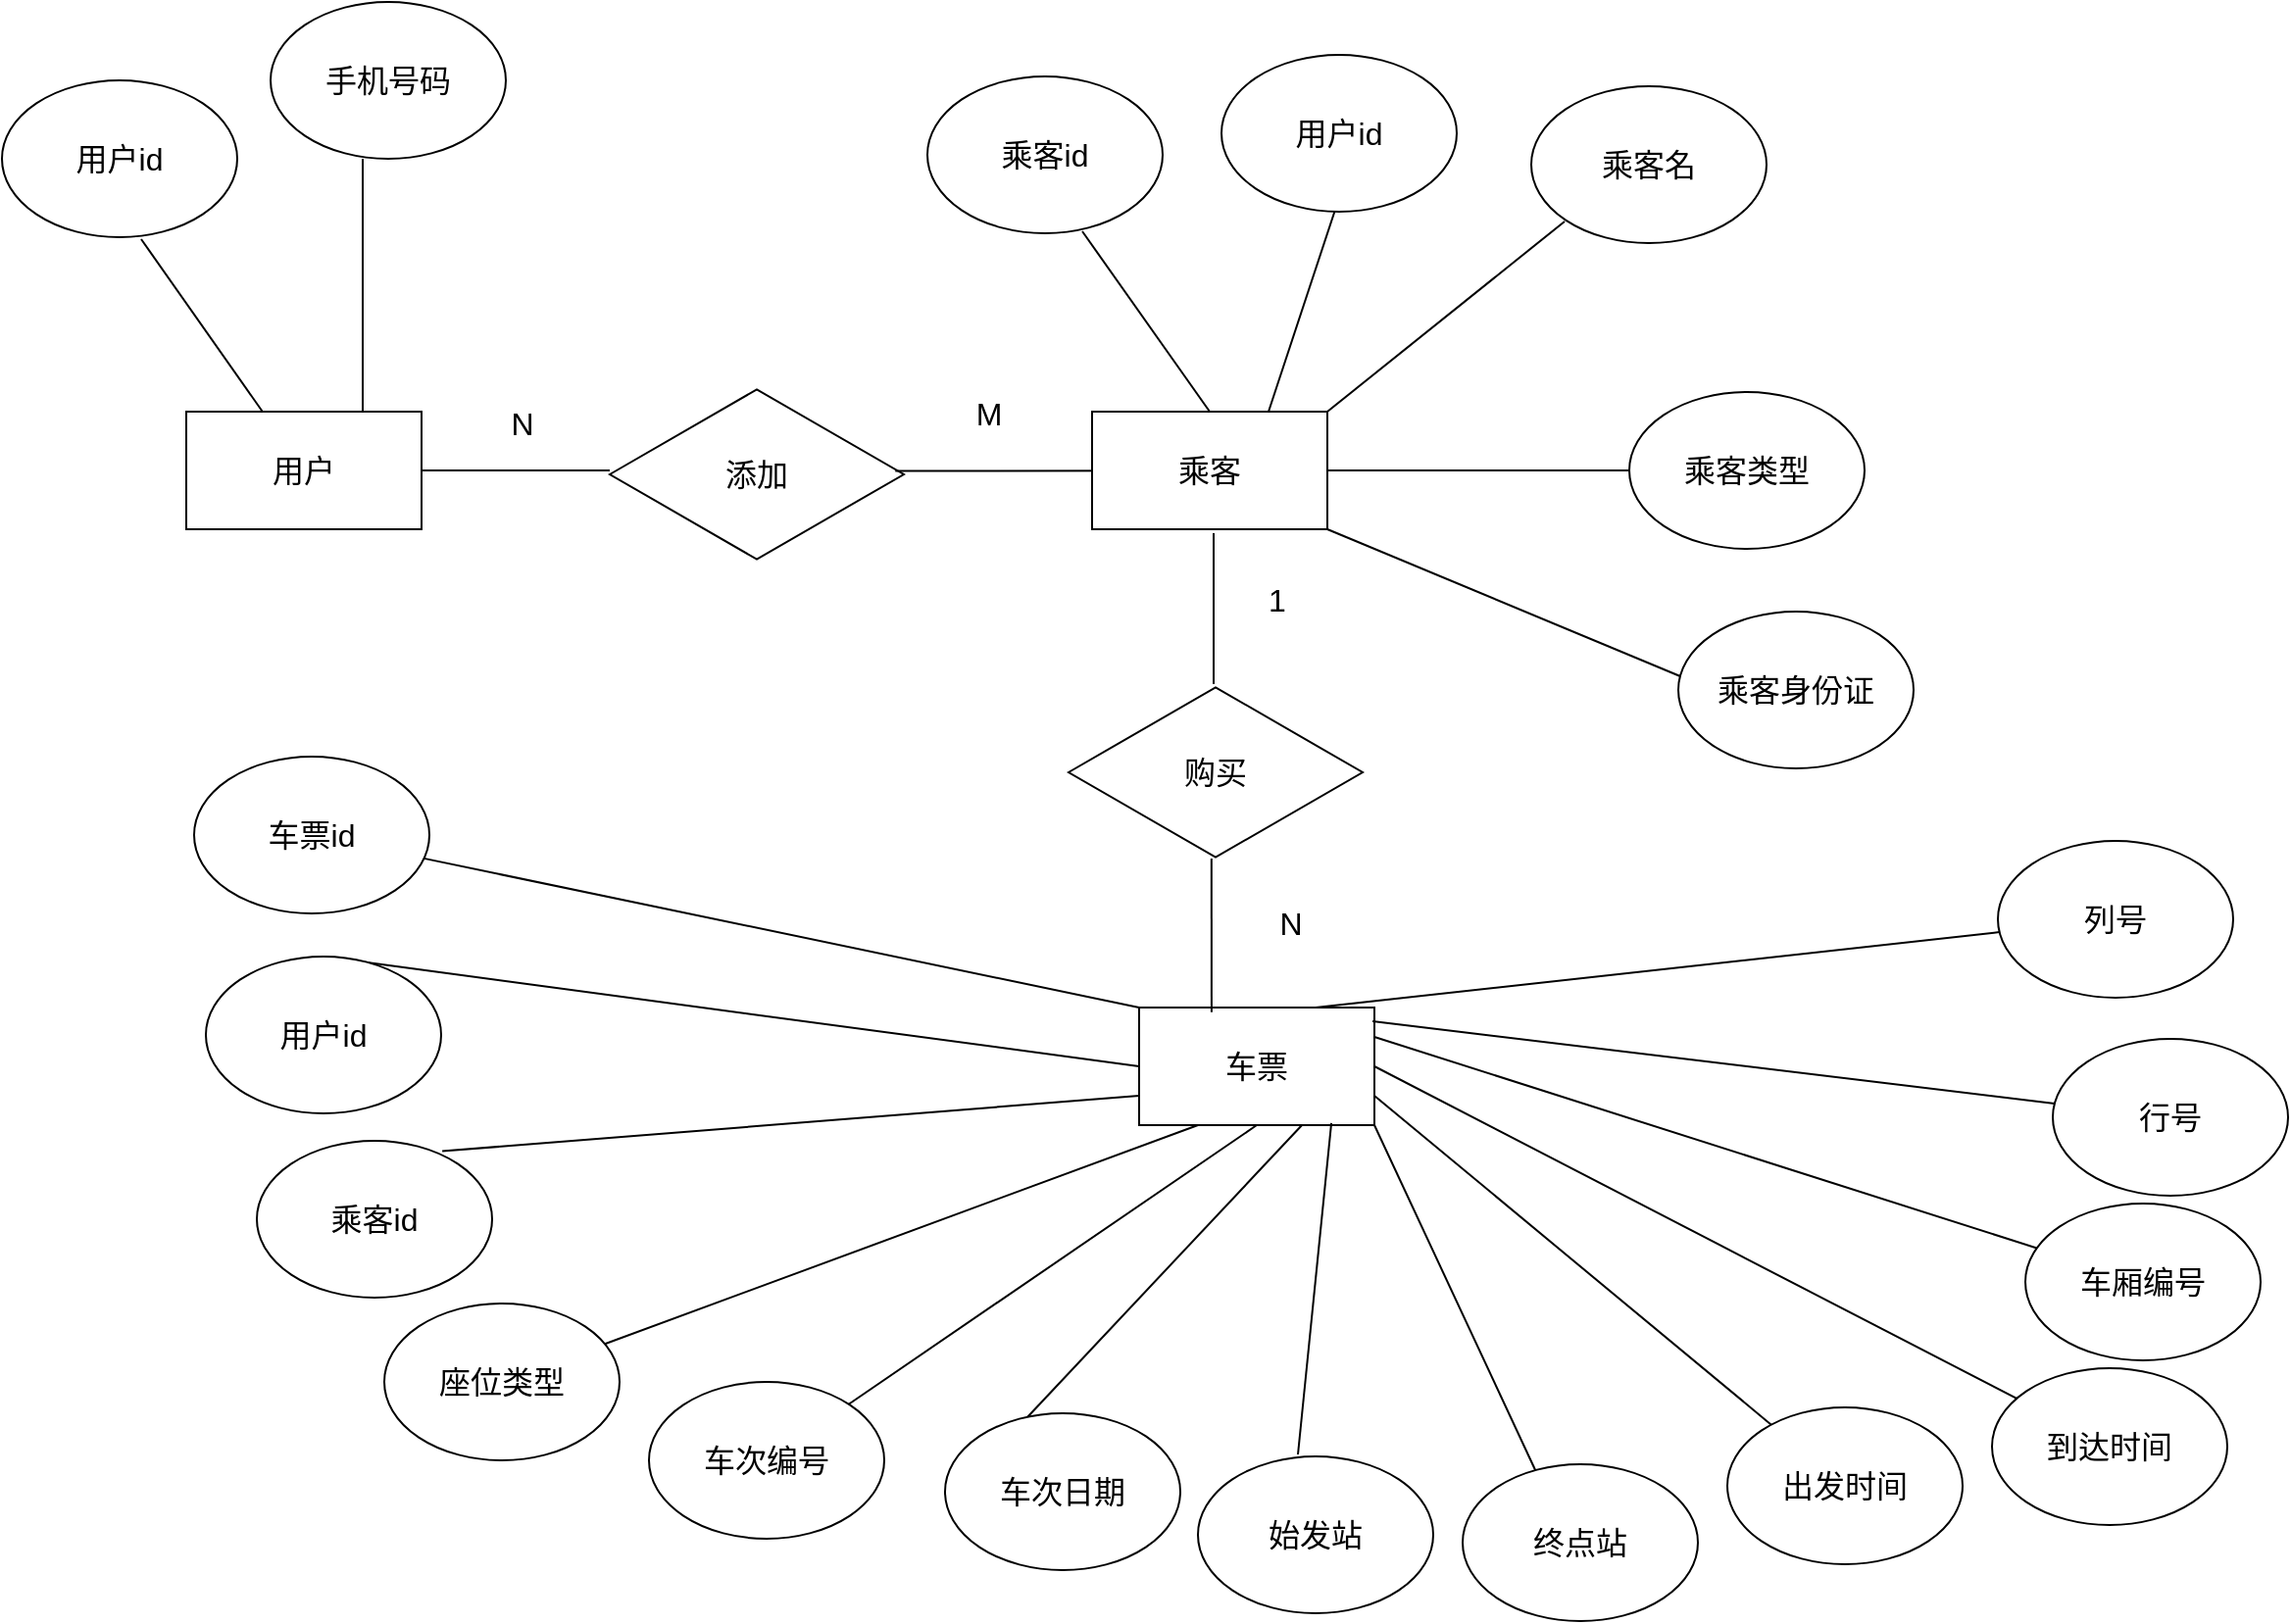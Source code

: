 <mxfile version="24.4.8" type="github">
  <diagram id="R2lEEEUBdFMjLlhIrx00" name="Page-1">
    <mxGraphModel dx="1687" dy="918" grid="0" gridSize="10" guides="1" tooltips="1" connect="1" arrows="1" fold="1" page="1" pageScale="1" pageWidth="3300" pageHeight="4681" math="0" shadow="0" extFonts="Permanent Marker^https://fonts.googleapis.com/css?family=Permanent+Marker">
      <root>
        <mxCell id="0" />
        <mxCell id="1" parent="0" />
        <mxCell id="Yz93wP-5PcGR5My5lY4H-1" value="用户" style="rounded=0;whiteSpace=wrap;html=1;fontSize=16;" vertex="1" parent="1">
          <mxGeometry x="382" y="927" width="120" height="60" as="geometry" />
        </mxCell>
        <mxCell id="Yz93wP-5PcGR5My5lY4H-2" value="" style="endArrow=none;html=1;rounded=0;fontSize=16;" edge="1" parent="1" source="Yz93wP-5PcGR5My5lY4H-1">
          <mxGeometry width="50" height="50" relative="1" as="geometry">
            <mxPoint x="650" y="980" as="sourcePoint" />
            <mxPoint x="359" y="839" as="targetPoint" />
          </mxGeometry>
        </mxCell>
        <mxCell id="Yz93wP-5PcGR5My5lY4H-3" value="用户id" style="ellipse;whiteSpace=wrap;html=1;fontSize=16;" vertex="1" parent="1">
          <mxGeometry x="288" y="758" width="120" height="80" as="geometry" />
        </mxCell>
        <mxCell id="Yz93wP-5PcGR5My5lY4H-4" value="" style="endArrow=none;html=1;rounded=0;exitX=0.75;exitY=0;exitDx=0;exitDy=0;fontSize=16;" edge="1" parent="1" source="Yz93wP-5PcGR5My5lY4H-1">
          <mxGeometry width="50" height="50" relative="1" as="geometry">
            <mxPoint x="431" y="937" as="sourcePoint" />
            <mxPoint x="472" y="798" as="targetPoint" />
          </mxGeometry>
        </mxCell>
        <mxCell id="Yz93wP-5PcGR5My5lY4H-5" value="手机号码" style="ellipse;whiteSpace=wrap;html=1;fontSize=16;" vertex="1" parent="1">
          <mxGeometry x="425" y="718" width="120" height="80" as="geometry" />
        </mxCell>
        <mxCell id="Yz93wP-5PcGR5My5lY4H-9" value="" style="endArrow=none;html=1;rounded=0;exitX=1;exitY=0.5;exitDx=0;exitDy=0;entryX=0;entryY=0.478;entryDx=0;entryDy=0;entryPerimeter=0;fontSize=16;" edge="1" parent="1" source="Yz93wP-5PcGR5My5lY4H-1" target="Yz93wP-5PcGR5My5lY4H-11">
          <mxGeometry width="50" height="50" relative="1" as="geometry">
            <mxPoint x="676" y="810.02" as="sourcePoint" />
            <mxPoint x="595" y="957" as="targetPoint" />
          </mxGeometry>
        </mxCell>
        <mxCell id="Yz93wP-5PcGR5My5lY4H-11" value="添加" style="html=1;whiteSpace=wrap;aspect=fixed;shape=isoRectangle;fontSize=16;" vertex="1" parent="1">
          <mxGeometry x="598" y="914" width="150" height="90" as="geometry" />
        </mxCell>
        <mxCell id="Yz93wP-5PcGR5My5lY4H-13" value="" style="endArrow=none;html=1;rounded=0;entryX=0.971;entryY=0.48;entryDx=0;entryDy=0;entryPerimeter=0;fontSize=16;" edge="1" parent="1" target="Yz93wP-5PcGR5My5lY4H-11">
          <mxGeometry width="50" height="50" relative="1" as="geometry">
            <mxPoint x="882" y="957.176" as="sourcePoint" />
            <mxPoint x="726" y="861.176" as="targetPoint" />
          </mxGeometry>
        </mxCell>
        <mxCell id="Yz93wP-5PcGR5My5lY4H-14" value="乘客" style="rounded=0;whiteSpace=wrap;html=1;fontSize=16;" vertex="1" parent="1">
          <mxGeometry x="844" y="927" width="120" height="60" as="geometry" />
        </mxCell>
        <mxCell id="Yz93wP-5PcGR5My5lY4H-15" value="N" style="text;html=1;align=center;verticalAlign=middle;resizable=0;points=[];autosize=1;strokeColor=none;fillColor=none;fontSize=16;" vertex="1" parent="1">
          <mxGeometry x="538" y="917" width="30" height="31" as="geometry" />
        </mxCell>
        <mxCell id="Yz93wP-5PcGR5My5lY4H-16" value="M" style="text;html=1;align=center;verticalAlign=middle;resizable=0;points=[];autosize=1;strokeColor=none;fillColor=none;fontSize=16;" vertex="1" parent="1">
          <mxGeometry x="775" y="912" width="31" height="31" as="geometry" />
        </mxCell>
        <mxCell id="Yz93wP-5PcGR5My5lY4H-17" value="" style="endArrow=none;html=1;rounded=0;exitX=0.5;exitY=0;exitDx=0;exitDy=0;fontSize=16;" edge="1" parent="1" source="Yz93wP-5PcGR5My5lY4H-14">
          <mxGeometry width="50" height="50" relative="1" as="geometry">
            <mxPoint x="789" y="1101" as="sourcePoint" />
            <mxPoint x="839" y="835" as="targetPoint" />
          </mxGeometry>
        </mxCell>
        <mxCell id="Yz93wP-5PcGR5My5lY4H-18" value="乘客id" style="ellipse;whiteSpace=wrap;html=1;fontSize=16;" vertex="1" parent="1">
          <mxGeometry x="760" y="756" width="120" height="80" as="geometry" />
        </mxCell>
        <mxCell id="Yz93wP-5PcGR5My5lY4H-19" value="" style="endArrow=none;html=1;rounded=0;exitX=0.75;exitY=0;exitDx=0;exitDy=0;fontSize=16;" edge="1" parent="1" source="Yz93wP-5PcGR5My5lY4H-14">
          <mxGeometry width="50" height="50" relative="1" as="geometry">
            <mxPoint x="789" y="1101" as="sourcePoint" />
            <mxPoint x="968" y="824" as="targetPoint" />
          </mxGeometry>
        </mxCell>
        <mxCell id="Yz93wP-5PcGR5My5lY4H-21" value="用户id" style="ellipse;whiteSpace=wrap;html=1;fontSize=16;" vertex="1" parent="1">
          <mxGeometry x="910" y="745" width="120" height="80" as="geometry" />
        </mxCell>
        <mxCell id="Yz93wP-5PcGR5My5lY4H-22" value="" style="endArrow=none;html=1;rounded=0;exitX=1;exitY=0;exitDx=0;exitDy=0;fontSize=16;" edge="1" parent="1" source="Yz93wP-5PcGR5My5lY4H-14">
          <mxGeometry width="50" height="50" relative="1" as="geometry">
            <mxPoint x="789" y="1101" as="sourcePoint" />
            <mxPoint x="1085" y="830" as="targetPoint" />
          </mxGeometry>
        </mxCell>
        <mxCell id="Yz93wP-5PcGR5My5lY4H-23" value="乘客名" style="ellipse;whiteSpace=wrap;html=1;fontSize=16;" vertex="1" parent="1">
          <mxGeometry x="1068" y="761" width="120" height="80" as="geometry" />
        </mxCell>
        <mxCell id="Yz93wP-5PcGR5My5lY4H-24" value="" style="endArrow=none;html=1;rounded=0;exitX=1;exitY=0.5;exitDx=0;exitDy=0;fontSize=16;" edge="1" parent="1" source="Yz93wP-5PcGR5My5lY4H-14">
          <mxGeometry width="50" height="50" relative="1" as="geometry">
            <mxPoint x="789" y="1101" as="sourcePoint" />
            <mxPoint x="1120" y="957" as="targetPoint" />
          </mxGeometry>
        </mxCell>
        <mxCell id="Yz93wP-5PcGR5My5lY4H-25" value="乘客类型" style="ellipse;whiteSpace=wrap;html=1;fontSize=16;" vertex="1" parent="1">
          <mxGeometry x="1118" y="917" width="120" height="80" as="geometry" />
        </mxCell>
        <mxCell id="Yz93wP-5PcGR5My5lY4H-26" value="" style="endArrow=none;html=1;rounded=0;exitX=1;exitY=1;exitDx=0;exitDy=0;fontSize=16;" edge="1" parent="1" source="Yz93wP-5PcGR5My5lY4H-14">
          <mxGeometry width="50" height="50" relative="1" as="geometry">
            <mxPoint x="729" y="1058" as="sourcePoint" />
            <mxPoint x="1144" y="1062" as="targetPoint" />
          </mxGeometry>
        </mxCell>
        <mxCell id="Yz93wP-5PcGR5My5lY4H-27" value="乘客身份证" style="ellipse;whiteSpace=wrap;html=1;fontSize=16;" vertex="1" parent="1">
          <mxGeometry x="1143" y="1029" width="120" height="80" as="geometry" />
        </mxCell>
        <mxCell id="Yz93wP-5PcGR5My5lY4H-35" value="" style="endArrow=none;html=1;rounded=0;fontSize=16;" edge="1" parent="1">
          <mxGeometry width="50" height="50" relative="1" as="geometry">
            <mxPoint x="906" y="989" as="sourcePoint" />
            <mxPoint x="906" y="1066" as="targetPoint" />
          </mxGeometry>
        </mxCell>
        <mxCell id="Yz93wP-5PcGR5My5lY4H-36" value="购买" style="html=1;whiteSpace=wrap;aspect=fixed;shape=isoRectangle;fontSize=16;" vertex="1" parent="1">
          <mxGeometry x="832" y="1066" width="150" height="90" as="geometry" />
        </mxCell>
        <mxCell id="Yz93wP-5PcGR5My5lY4H-39" value="车票" style="rounded=0;whiteSpace=wrap;html=1;fontSize=16;" vertex="1" parent="1">
          <mxGeometry x="868" y="1231" width="120" height="60" as="geometry" />
        </mxCell>
        <mxCell id="Yz93wP-5PcGR5My5lY4H-40" value="1" style="text;html=1;align=center;verticalAlign=middle;resizable=0;points=[];autosize=1;strokeColor=none;fillColor=none;fontSize=16;" vertex="1" parent="1">
          <mxGeometry x="924" y="1007" width="27" height="31" as="geometry" />
        </mxCell>
        <mxCell id="Yz93wP-5PcGR5My5lY4H-42" value="" style="endArrow=none;html=1;rounded=0;exitX=0;exitY=0;exitDx=0;exitDy=0;fontSize=16;" edge="1" parent="1" source="Yz93wP-5PcGR5My5lY4H-39" target="Yz93wP-5PcGR5My5lY4H-43">
          <mxGeometry width="50" height="50" relative="1" as="geometry">
            <mxPoint x="694" y="1073" as="sourcePoint" />
            <mxPoint x="501" y="1075" as="targetPoint" />
          </mxGeometry>
        </mxCell>
        <mxCell id="Yz93wP-5PcGR5My5lY4H-43" value="车票id" style="ellipse;whiteSpace=wrap;html=1;fontSize=16;" vertex="1" parent="1">
          <mxGeometry x="386" y="1103" width="120" height="80" as="geometry" />
        </mxCell>
        <mxCell id="Yz93wP-5PcGR5My5lY4H-44" value="" style="endArrow=none;html=1;rounded=0;exitX=0;exitY=0.5;exitDx=0;exitDy=0;entryX=0.5;entryY=0;entryDx=0;entryDy=0;fontSize=16;" edge="1" parent="1" source="Yz93wP-5PcGR5My5lY4H-39" target="Yz93wP-5PcGR5My5lY4H-45">
          <mxGeometry width="50" height="50" relative="1" as="geometry">
            <mxPoint x="694" y="1073" as="sourcePoint" />
            <mxPoint x="459" y="1137" as="targetPoint" />
          </mxGeometry>
        </mxCell>
        <mxCell id="Yz93wP-5PcGR5My5lY4H-45" value="用户id" style="ellipse;whiteSpace=wrap;html=1;fontSize=16;" vertex="1" parent="1">
          <mxGeometry x="392" y="1205" width="120" height="80" as="geometry" />
        </mxCell>
        <mxCell id="Yz93wP-5PcGR5My5lY4H-46" value="" style="endArrow=none;html=1;rounded=0;exitX=0;exitY=0.75;exitDx=0;exitDy=0;entryX=0.788;entryY=0.066;entryDx=0;entryDy=0;entryPerimeter=0;fontSize=16;" edge="1" parent="1" source="Yz93wP-5PcGR5My5lY4H-39" target="Yz93wP-5PcGR5My5lY4H-47">
          <mxGeometry width="50" height="50" relative="1" as="geometry">
            <mxPoint x="616" y="1145" as="sourcePoint" />
            <mxPoint x="475" y="1219" as="targetPoint" />
          </mxGeometry>
        </mxCell>
        <mxCell id="Yz93wP-5PcGR5My5lY4H-47" value="乘客id" style="ellipse;whiteSpace=wrap;html=1;fontSize=16;" vertex="1" parent="1">
          <mxGeometry x="418" y="1299" width="120" height="80" as="geometry" />
        </mxCell>
        <mxCell id="Yz93wP-5PcGR5My5lY4H-48" value="" style="endArrow=none;html=1;rounded=0;entryX=0.25;entryY=1;entryDx=0;entryDy=0;fontSize=16;" edge="1" parent="1" source="Yz93wP-5PcGR5My5lY4H-49" target="Yz93wP-5PcGR5My5lY4H-39">
          <mxGeometry width="50" height="50" relative="1" as="geometry">
            <mxPoint x="498" y="1301" as="sourcePoint" />
            <mxPoint x="707" y="1103" as="targetPoint" />
          </mxGeometry>
        </mxCell>
        <mxCell id="Yz93wP-5PcGR5My5lY4H-49" value="座位类型" style="ellipse;whiteSpace=wrap;html=1;fontSize=16;" vertex="1" parent="1">
          <mxGeometry x="483" y="1382" width="120" height="80" as="geometry" />
        </mxCell>
        <mxCell id="Yz93wP-5PcGR5My5lY4H-53" value="" style="endArrow=none;html=1;rounded=0;entryX=0.5;entryY=1;entryDx=0;entryDy=0;fontSize=16;" edge="1" parent="1" source="Yz93wP-5PcGR5My5lY4H-54" target="Yz93wP-5PcGR5My5lY4H-39">
          <mxGeometry width="50" height="50" relative="1" as="geometry">
            <mxPoint x="597" y="1307" as="sourcePoint" />
            <mxPoint x="707" y="1103" as="targetPoint" />
          </mxGeometry>
        </mxCell>
        <mxCell id="Yz93wP-5PcGR5My5lY4H-54" value="车次编号" style="ellipse;whiteSpace=wrap;html=1;fontSize=16;" vertex="1" parent="1">
          <mxGeometry x="618" y="1422" width="120" height="80" as="geometry" />
        </mxCell>
        <mxCell id="Yz93wP-5PcGR5My5lY4H-55" value="" style="endArrow=none;html=1;rounded=0;entryX=0.692;entryY=1;entryDx=0;entryDy=0;entryPerimeter=0;exitX=0.35;exitY=0.025;exitDx=0;exitDy=0;exitPerimeter=0;fontSize=16;" edge="1" parent="1" source="Yz93wP-5PcGR5My5lY4H-56" target="Yz93wP-5PcGR5My5lY4H-39">
          <mxGeometry width="50" height="50" relative="1" as="geometry">
            <mxPoint x="691" y="1313" as="sourcePoint" />
            <mxPoint x="762" y="1109" as="targetPoint" />
          </mxGeometry>
        </mxCell>
        <mxCell id="Yz93wP-5PcGR5My5lY4H-56" value="车次日期" style="ellipse;whiteSpace=wrap;html=1;fontSize=16;" vertex="1" parent="1">
          <mxGeometry x="769" y="1438" width="120" height="80" as="geometry" />
        </mxCell>
        <mxCell id="Yz93wP-5PcGR5My5lY4H-57" value="" style="endArrow=none;html=1;rounded=0;entryX=0.308;entryY=0.039;entryDx=0;entryDy=0;entryPerimeter=0;exitX=0.486;exitY=0.989;exitDx=0;exitDy=0;exitPerimeter=0;fontSize=16;" edge="1" parent="1" source="Yz93wP-5PcGR5My5lY4H-36" target="Yz93wP-5PcGR5My5lY4H-39">
          <mxGeometry width="50" height="50" relative="1" as="geometry">
            <mxPoint x="904.96" y="1158" as="sourcePoint" />
            <mxPoint x="775.96" y="1291" as="targetPoint" />
          </mxGeometry>
        </mxCell>
        <mxCell id="Yz93wP-5PcGR5My5lY4H-58" value="N" style="text;html=1;align=center;verticalAlign=middle;resizable=0;points=[];autosize=1;strokeColor=none;fillColor=none;fontSize=16;" vertex="1" parent="1">
          <mxGeometry x="930" y="1172" width="30" height="31" as="geometry" />
        </mxCell>
        <mxCell id="Yz93wP-5PcGR5My5lY4H-59" value="" style="endArrow=none;html=1;rounded=0;entryX=0.817;entryY=0.983;entryDx=0;entryDy=0;entryPerimeter=0;fontSize=16;" edge="1" parent="1" target="Yz93wP-5PcGR5My5lY4H-39">
          <mxGeometry width="50" height="50" relative="1" as="geometry">
            <mxPoint x="949" y="1459" as="sourcePoint" />
            <mxPoint x="1023" y="1318" as="targetPoint" />
          </mxGeometry>
        </mxCell>
        <mxCell id="Yz93wP-5PcGR5My5lY4H-60" value="始发站" style="ellipse;whiteSpace=wrap;html=1;fontSize=16;" vertex="1" parent="1">
          <mxGeometry x="898" y="1460" width="120" height="80" as="geometry" />
        </mxCell>
        <mxCell id="Yz93wP-5PcGR5My5lY4H-61" value="" style="endArrow=none;html=1;rounded=0;exitX=1;exitY=1;exitDx=0;exitDy=0;fontSize=16;" edge="1" parent="1" source="Yz93wP-5PcGR5My5lY4H-39">
          <mxGeometry width="50" height="50" relative="1" as="geometry">
            <mxPoint x="973" y="1368" as="sourcePoint" />
            <mxPoint x="1071" y="1469" as="targetPoint" />
          </mxGeometry>
        </mxCell>
        <mxCell id="Yz93wP-5PcGR5My5lY4H-62" value="终点站" style="ellipse;whiteSpace=wrap;html=1;fontSize=16;" vertex="1" parent="1">
          <mxGeometry x="1033" y="1464" width="120" height="80" as="geometry" />
        </mxCell>
        <mxCell id="Yz93wP-5PcGR5My5lY4H-63" value="" style="endArrow=none;html=1;rounded=0;exitX=1;exitY=0.75;exitDx=0;exitDy=0;fontSize=16;" edge="1" parent="1" source="Yz93wP-5PcGR5My5lY4H-39" target="Yz93wP-5PcGR5My5lY4H-64">
          <mxGeometry width="50" height="50" relative="1" as="geometry">
            <mxPoint x="973" y="1368" as="sourcePoint" />
            <mxPoint x="1180" y="1439" as="targetPoint" />
          </mxGeometry>
        </mxCell>
        <mxCell id="Yz93wP-5PcGR5My5lY4H-64" value="出发时间" style="ellipse;whiteSpace=wrap;html=1;fontSize=16;" vertex="1" parent="1">
          <mxGeometry x="1168" y="1435" width="120" height="80" as="geometry" />
        </mxCell>
        <mxCell id="Yz93wP-5PcGR5My5lY4H-65" value="" style="endArrow=none;html=1;rounded=0;exitX=1;exitY=0.5;exitDx=0;exitDy=0;fontSize=16;" edge="1" parent="1" source="Yz93wP-5PcGR5My5lY4H-39" target="Yz93wP-5PcGR5My5lY4H-66">
          <mxGeometry width="50" height="50" relative="1" as="geometry">
            <mxPoint x="973" y="1368" as="sourcePoint" />
            <mxPoint x="1320" y="1424" as="targetPoint" />
          </mxGeometry>
        </mxCell>
        <mxCell id="Yz93wP-5PcGR5My5lY4H-66" value="到达时间" style="ellipse;whiteSpace=wrap;html=1;fontSize=16;" vertex="1" parent="1">
          <mxGeometry x="1303" y="1415" width="120" height="80" as="geometry" />
        </mxCell>
        <mxCell id="Yz93wP-5PcGR5My5lY4H-67" value="" style="endArrow=none;html=1;rounded=0;exitX=1;exitY=0.25;exitDx=0;exitDy=0;fontSize=16;" edge="1" parent="1" source="Yz93wP-5PcGR5My5lY4H-39" target="Yz93wP-5PcGR5My5lY4H-68">
          <mxGeometry width="50" height="50" relative="1" as="geometry">
            <mxPoint x="973" y="1268" as="sourcePoint" />
            <mxPoint x="1355" y="1352" as="targetPoint" />
          </mxGeometry>
        </mxCell>
        <mxCell id="Yz93wP-5PcGR5My5lY4H-68" value="车厢编号" style="ellipse;whiteSpace=wrap;html=1;fontSize=16;" vertex="1" parent="1">
          <mxGeometry x="1320" y="1331" width="120" height="80" as="geometry" />
        </mxCell>
        <mxCell id="Yz93wP-5PcGR5My5lY4H-69" value="" style="endArrow=none;html=1;rounded=0;exitX=0.992;exitY=0.117;exitDx=0;exitDy=0;exitPerimeter=0;fontSize=16;" edge="1" parent="1" source="Yz93wP-5PcGR5My5lY4H-39" target="Yz93wP-5PcGR5My5lY4H-70">
          <mxGeometry width="50" height="50" relative="1" as="geometry">
            <mxPoint x="973" y="1268" as="sourcePoint" />
            <mxPoint x="1308" y="1276" as="targetPoint" />
          </mxGeometry>
        </mxCell>
        <mxCell id="Yz93wP-5PcGR5My5lY4H-70" value="行号" style="ellipse;whiteSpace=wrap;html=1;fontSize=16;" vertex="1" parent="1">
          <mxGeometry x="1334" y="1247" width="120" height="80" as="geometry" />
        </mxCell>
        <mxCell id="Yz93wP-5PcGR5My5lY4H-71" value="" style="endArrow=none;html=1;rounded=0;exitX=0.75;exitY=0;exitDx=0;exitDy=0;fontSize=16;" edge="1" parent="1" source="Yz93wP-5PcGR5My5lY4H-39" target="Yz93wP-5PcGR5My5lY4H-72">
          <mxGeometry width="50" height="50" relative="1" as="geometry">
            <mxPoint x="1019" y="1317" as="sourcePoint" />
            <mxPoint x="1322" y="1186" as="targetPoint" />
          </mxGeometry>
        </mxCell>
        <mxCell id="Yz93wP-5PcGR5My5lY4H-72" value="列号" style="ellipse;whiteSpace=wrap;html=1;fontSize=16;" vertex="1" parent="1">
          <mxGeometry x="1306" y="1146" width="120" height="80" as="geometry" />
        </mxCell>
      </root>
    </mxGraphModel>
  </diagram>
</mxfile>
